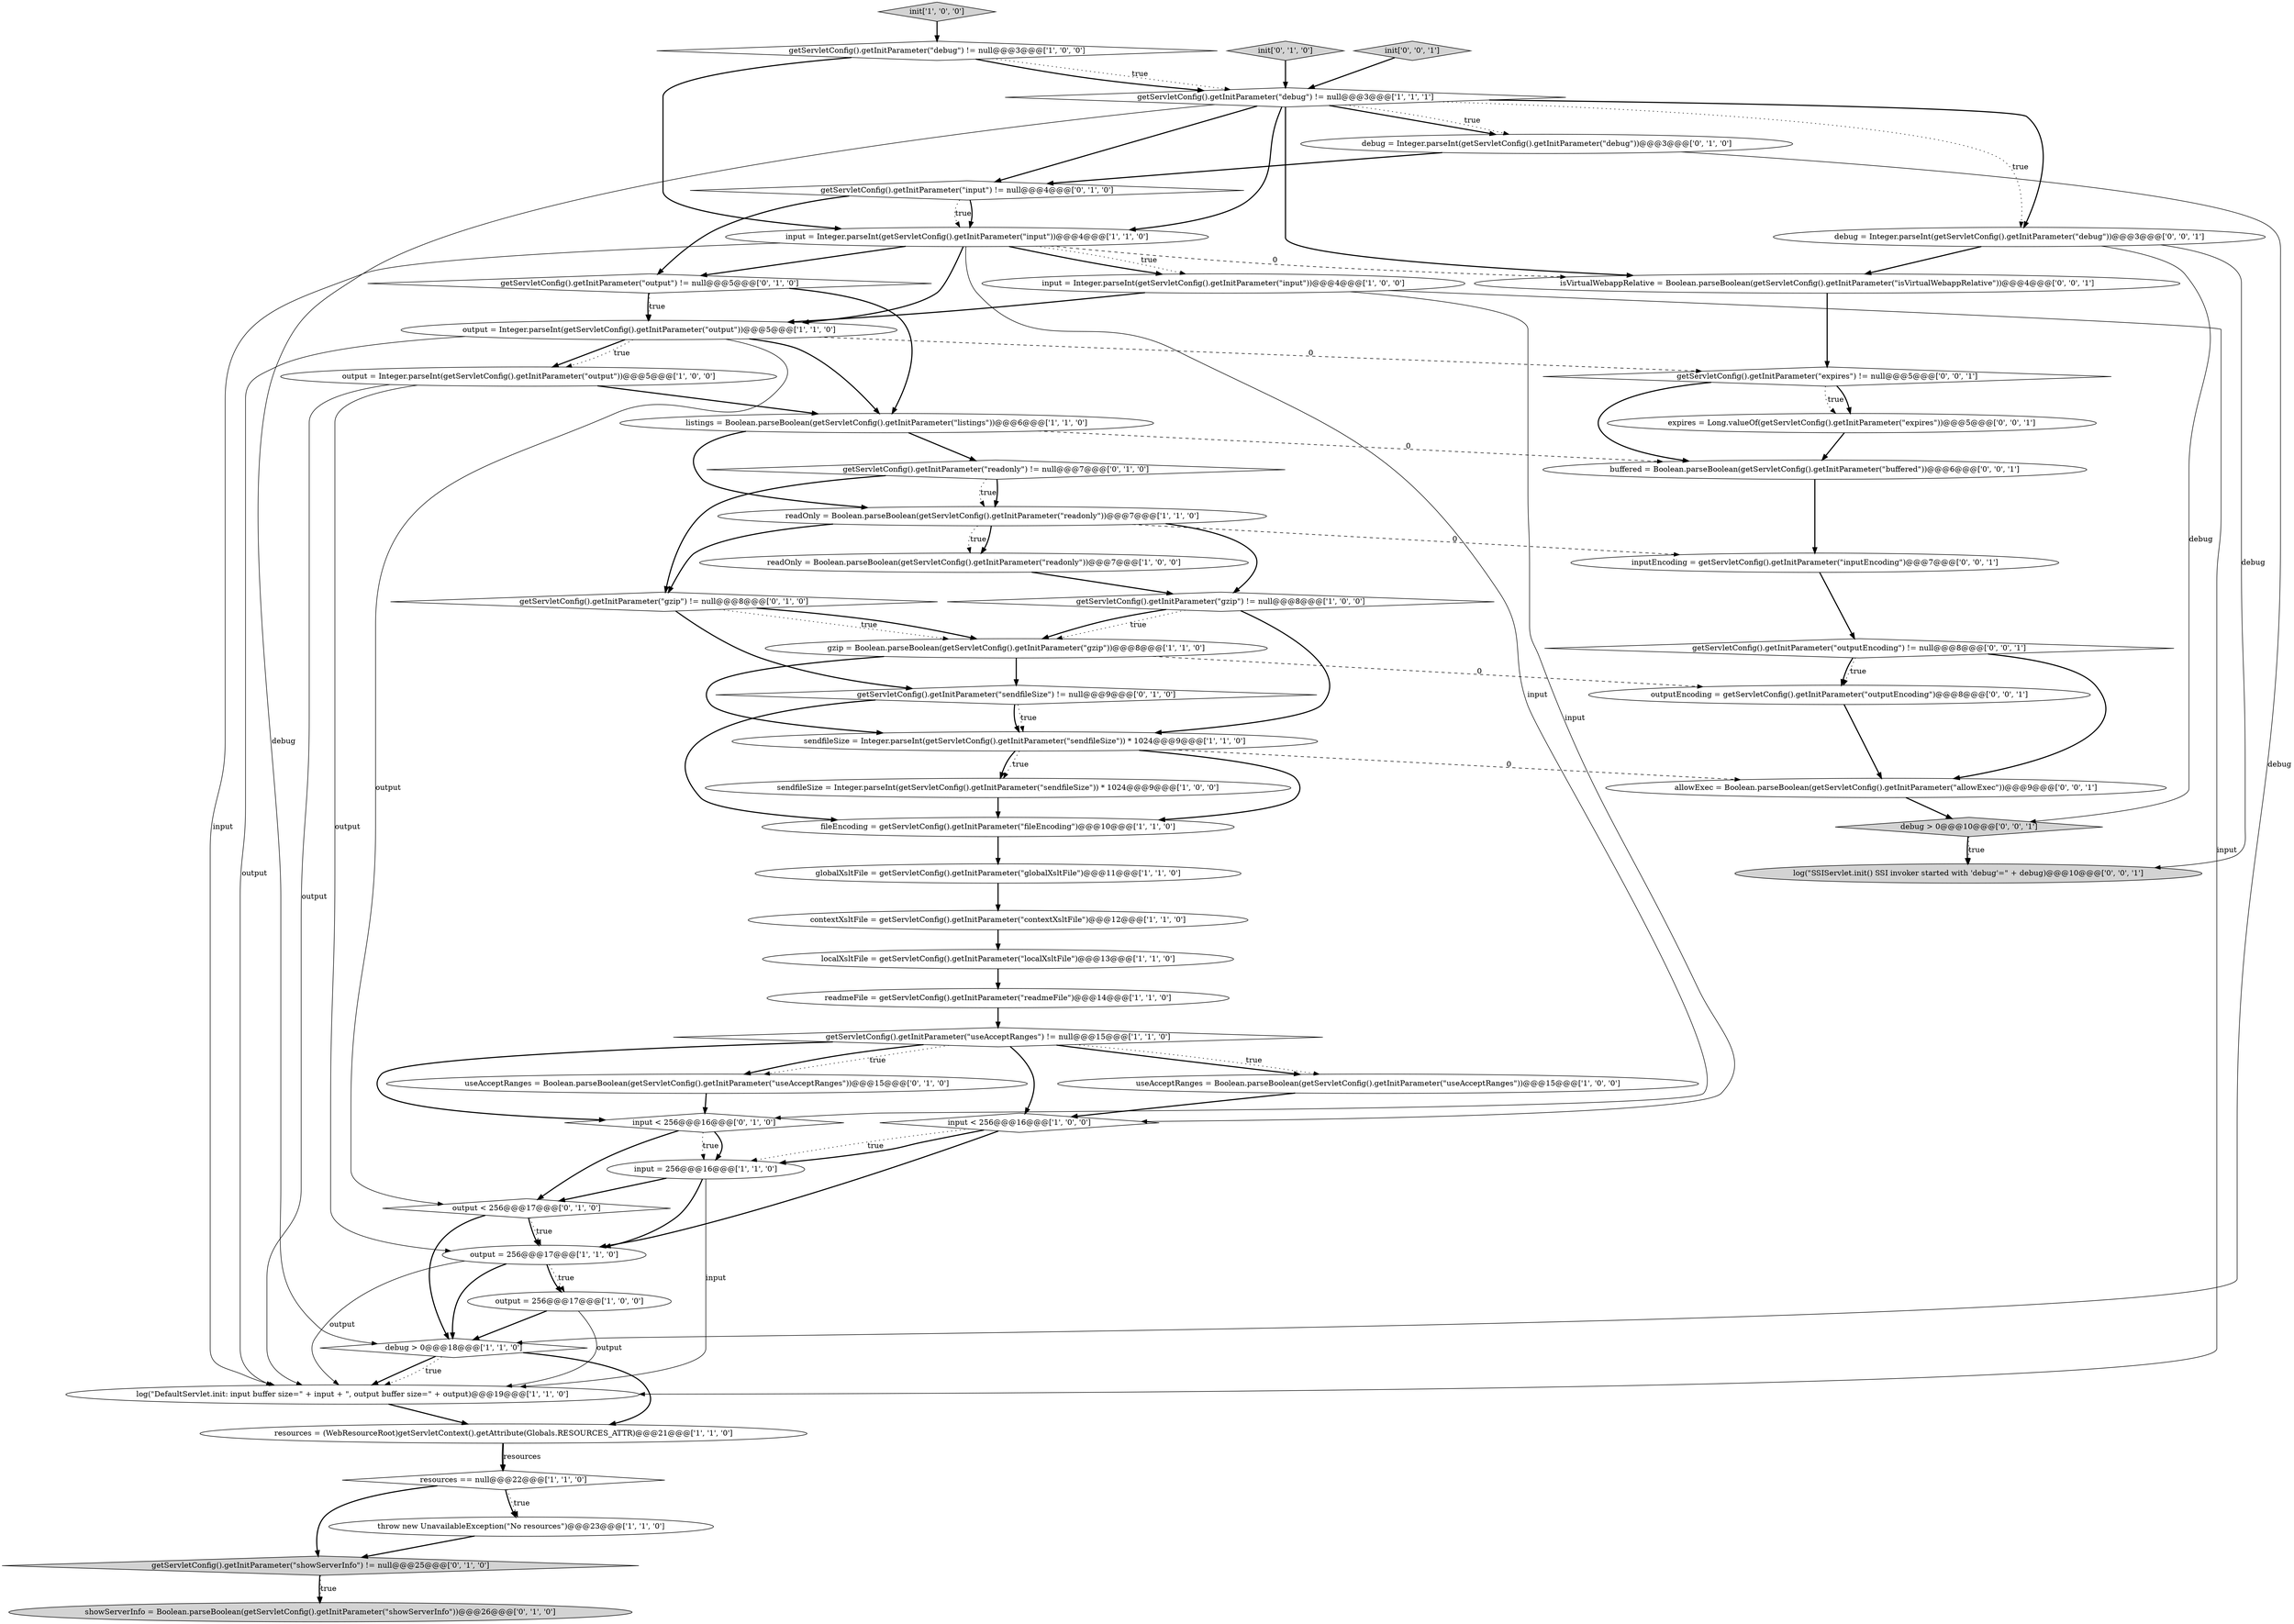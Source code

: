 digraph {
4 [style = filled, label = "output = Integer.parseInt(getServletConfig().getInitParameter(\"output\"))@@@5@@@['1', '0', '0']", fillcolor = white, shape = ellipse image = "AAA0AAABBB1BBB"];
37 [style = filled, label = "getServletConfig().getInitParameter(\"gzip\") != null@@@8@@@['0', '1', '0']", fillcolor = white, shape = diamond image = "AAA0AAABBB2BBB"];
1 [style = filled, label = "readmeFile = getServletConfig().getInitParameter(\"readmeFile\")@@@14@@@['1', '1', '0']", fillcolor = white, shape = ellipse image = "AAA0AAABBB1BBB"];
34 [style = filled, label = "getServletConfig().getInitParameter(\"input\") != null@@@4@@@['0', '1', '0']", fillcolor = white, shape = diamond image = "AAA0AAABBB2BBB"];
23 [style = filled, label = "globalXsltFile = getServletConfig().getInitParameter(\"globalXsltFile\")@@@11@@@['1', '1', '0']", fillcolor = white, shape = ellipse image = "AAA0AAABBB1BBB"];
51 [style = filled, label = "getServletConfig().getInitParameter(\"expires\") != null@@@5@@@['0', '0', '1']", fillcolor = white, shape = diamond image = "AAA0AAABBB3BBB"];
22 [style = filled, label = "resources = (WebResourceRoot)getServletContext().getAttribute(Globals.RESOURCES_ATTR)@@@21@@@['1', '1', '0']", fillcolor = white, shape = ellipse image = "AAA0AAABBB1BBB"];
31 [style = filled, label = "output < 256@@@17@@@['0', '1', '0']", fillcolor = white, shape = diamond image = "AAA0AAABBB2BBB"];
35 [style = filled, label = "input < 256@@@16@@@['0', '1', '0']", fillcolor = white, shape = diamond image = "AAA0AAABBB2BBB"];
6 [style = filled, label = "init['1', '0', '0']", fillcolor = lightgray, shape = diamond image = "AAA0AAABBB1BBB"];
2 [style = filled, label = "input = Integer.parseInt(getServletConfig().getInitParameter(\"input\"))@@@4@@@['1', '0', '0']", fillcolor = white, shape = ellipse image = "AAA0AAABBB1BBB"];
32 [style = filled, label = "getServletConfig().getInitParameter(\"readonly\") != null@@@7@@@['0', '1', '0']", fillcolor = white, shape = diamond image = "AAA0AAABBB2BBB"];
38 [style = filled, label = "init['0', '1', '0']", fillcolor = lightgray, shape = diamond image = "AAA0AAABBB2BBB"];
40 [style = filled, label = "debug = Integer.parseInt(getServletConfig().getInitParameter(\"debug\"))@@@3@@@['0', '1', '0']", fillcolor = white, shape = ellipse image = "AAA0AAABBB2BBB"];
15 [style = filled, label = "input = 256@@@16@@@['1', '1', '0']", fillcolor = white, shape = ellipse image = "AAA0AAABBB1BBB"];
0 [style = filled, label = "getServletConfig().getInitParameter(\"gzip\") != null@@@8@@@['1', '0', '0']", fillcolor = white, shape = diamond image = "AAA0AAABBB1BBB"];
30 [style = filled, label = "getServletConfig().getInitParameter(\"showServerInfo\") != null@@@25@@@['0', '1', '0']", fillcolor = lightgray, shape = diamond image = "AAA1AAABBB2BBB"];
14 [style = filled, label = "resources == null@@@22@@@['1', '1', '0']", fillcolor = white, shape = diamond image = "AAA0AAABBB1BBB"];
12 [style = filled, label = "input < 256@@@16@@@['1', '0', '0']", fillcolor = white, shape = diamond image = "AAA0AAABBB1BBB"];
3 [style = filled, label = "readOnly = Boolean.parseBoolean(getServletConfig().getInitParameter(\"readonly\"))@@@7@@@['1', '0', '0']", fillcolor = white, shape = ellipse image = "AAA0AAABBB1BBB"];
10 [style = filled, label = "sendfileSize = Integer.parseInt(getServletConfig().getInitParameter(\"sendfileSize\")) * 1024@@@9@@@['1', '1', '0']", fillcolor = white, shape = ellipse image = "AAA0AAABBB1BBB"];
36 [style = filled, label = "getServletConfig().getInitParameter(\"output\") != null@@@5@@@['0', '1', '0']", fillcolor = white, shape = diamond image = "AAA0AAABBB2BBB"];
11 [style = filled, label = "throw new UnavailableException(\"No resources\")@@@23@@@['1', '1', '0']", fillcolor = white, shape = ellipse image = "AAA0AAABBB1BBB"];
52 [style = filled, label = "inputEncoding = getServletConfig().getInitParameter(\"inputEncoding\")@@@7@@@['0', '0', '1']", fillcolor = white, shape = ellipse image = "AAA0AAABBB3BBB"];
41 [style = filled, label = "showServerInfo = Boolean.parseBoolean(getServletConfig().getInitParameter(\"showServerInfo\"))@@@26@@@['0', '1', '0']", fillcolor = lightgray, shape = ellipse image = "AAA1AAABBB2BBB"];
50 [style = filled, label = "isVirtualWebappRelative = Boolean.parseBoolean(getServletConfig().getInitParameter(\"isVirtualWebappRelative\"))@@@4@@@['0', '0', '1']", fillcolor = white, shape = ellipse image = "AAA0AAABBB3BBB"];
48 [style = filled, label = "init['0', '0', '1']", fillcolor = lightgray, shape = diamond image = "AAA0AAABBB3BBB"];
53 [style = filled, label = "log(\"SSIServlet.init() SSI invoker started with 'debug'=\" + debug)@@@10@@@['0', '0', '1']", fillcolor = lightgray, shape = ellipse image = "AAA0AAABBB3BBB"];
13 [style = filled, label = "gzip = Boolean.parseBoolean(getServletConfig().getInitParameter(\"gzip\"))@@@8@@@['1', '1', '0']", fillcolor = white, shape = ellipse image = "AAA0AAABBB1BBB"];
21 [style = filled, label = "contextXsltFile = getServletConfig().getInitParameter(\"contextXsltFile\")@@@12@@@['1', '1', '0']", fillcolor = white, shape = ellipse image = "AAA0AAABBB1BBB"];
7 [style = filled, label = "sendfileSize = Integer.parseInt(getServletConfig().getInitParameter(\"sendfileSize\")) * 1024@@@9@@@['1', '0', '0']", fillcolor = white, shape = ellipse image = "AAA0AAABBB1BBB"];
24 [style = filled, label = "getServletConfig().getInitParameter(\"debug\") != null@@@3@@@['1', '1', '1']", fillcolor = white, shape = diamond image = "AAA0AAABBB1BBB"];
5 [style = filled, label = "output = 256@@@17@@@['1', '0', '0']", fillcolor = white, shape = ellipse image = "AAA0AAABBB1BBB"];
16 [style = filled, label = "input = Integer.parseInt(getServletConfig().getInitParameter(\"input\"))@@@4@@@['1', '1', '0']", fillcolor = white, shape = ellipse image = "AAA0AAABBB1BBB"];
17 [style = filled, label = "fileEncoding = getServletConfig().getInitParameter(\"fileEncoding\")@@@10@@@['1', '1', '0']", fillcolor = white, shape = ellipse image = "AAA0AAABBB1BBB"];
25 [style = filled, label = "output = 256@@@17@@@['1', '1', '0']", fillcolor = white, shape = ellipse image = "AAA0AAABBB1BBB"];
20 [style = filled, label = "listings = Boolean.parseBoolean(getServletConfig().getInitParameter(\"listings\"))@@@6@@@['1', '1', '0']", fillcolor = white, shape = ellipse image = "AAA0AAABBB1BBB"];
49 [style = filled, label = "outputEncoding = getServletConfig().getInitParameter(\"outputEncoding\")@@@8@@@['0', '0', '1']", fillcolor = white, shape = ellipse image = "AAA0AAABBB3BBB"];
28 [style = filled, label = "getServletConfig().getInitParameter(\"useAcceptRanges\") != null@@@15@@@['1', '1', '0']", fillcolor = white, shape = diamond image = "AAA0AAABBB1BBB"];
46 [style = filled, label = "buffered = Boolean.parseBoolean(getServletConfig().getInitParameter(\"buffered\"))@@@6@@@['0', '0', '1']", fillcolor = white, shape = ellipse image = "AAA0AAABBB3BBB"];
42 [style = filled, label = "expires = Long.valueOf(getServletConfig().getInitParameter(\"expires\"))@@@5@@@['0', '0', '1']", fillcolor = white, shape = ellipse image = "AAA0AAABBB3BBB"];
18 [style = filled, label = "readOnly = Boolean.parseBoolean(getServletConfig().getInitParameter(\"readonly\"))@@@7@@@['1', '1', '0']", fillcolor = white, shape = ellipse image = "AAA0AAABBB1BBB"];
9 [style = filled, label = "log(\"DefaultServlet.init: input buffer size=\" + input + \", output buffer size=\" + output)@@@19@@@['1', '1', '0']", fillcolor = white, shape = ellipse image = "AAA0AAABBB1BBB"];
43 [style = filled, label = "getServletConfig().getInitParameter(\"outputEncoding\") != null@@@8@@@['0', '0', '1']", fillcolor = white, shape = diamond image = "AAA0AAABBB3BBB"];
27 [style = filled, label = "useAcceptRanges = Boolean.parseBoolean(getServletConfig().getInitParameter(\"useAcceptRanges\"))@@@15@@@['1', '0', '0']", fillcolor = white, shape = ellipse image = "AAA0AAABBB1BBB"];
47 [style = filled, label = "allowExec = Boolean.parseBoolean(getServletConfig().getInitParameter(\"allowExec\"))@@@9@@@['0', '0', '1']", fillcolor = white, shape = ellipse image = "AAA0AAABBB3BBB"];
19 [style = filled, label = "getServletConfig().getInitParameter(\"debug\") != null@@@3@@@['1', '0', '0']", fillcolor = white, shape = diamond image = "AAA0AAABBB1BBB"];
29 [style = filled, label = "debug > 0@@@18@@@['1', '1', '0']", fillcolor = white, shape = diamond image = "AAA0AAABBB1BBB"];
26 [style = filled, label = "localXsltFile = getServletConfig().getInitParameter(\"localXsltFile\")@@@13@@@['1', '1', '0']", fillcolor = white, shape = ellipse image = "AAA0AAABBB1BBB"];
44 [style = filled, label = "debug = Integer.parseInt(getServletConfig().getInitParameter(\"debug\"))@@@3@@@['0', '0', '1']", fillcolor = white, shape = ellipse image = "AAA0AAABBB3BBB"];
39 [style = filled, label = "getServletConfig().getInitParameter(\"sendfileSize\") != null@@@9@@@['0', '1', '0']", fillcolor = white, shape = diamond image = "AAA0AAABBB2BBB"];
45 [style = filled, label = "debug > 0@@@10@@@['0', '0', '1']", fillcolor = lightgray, shape = diamond image = "AAA0AAABBB3BBB"];
8 [style = filled, label = "output = Integer.parseInt(getServletConfig().getInitParameter(\"output\"))@@@5@@@['1', '1', '0']", fillcolor = white, shape = ellipse image = "AAA0AAABBB1BBB"];
33 [style = filled, label = "useAcceptRanges = Boolean.parseBoolean(getServletConfig().getInitParameter(\"useAcceptRanges\"))@@@15@@@['0', '1', '0']", fillcolor = white, shape = ellipse image = "AAA0AAABBB2BBB"];
31->25 [style = dotted, label="true"];
12->25 [style = bold, label=""];
39->17 [style = bold, label=""];
18->3 [style = dotted, label="true"];
15->9 [style = solid, label="input"];
28->33 [style = dotted, label="true"];
16->2 [style = dotted, label="true"];
13->49 [style = dashed, label="0"];
36->20 [style = bold, label=""];
37->13 [style = dotted, label="true"];
32->37 [style = bold, label=""];
0->13 [style = dotted, label="true"];
50->51 [style = bold, label=""];
10->7 [style = dotted, label="true"];
6->19 [style = bold, label=""];
14->11 [style = bold, label=""];
30->41 [style = bold, label=""];
51->42 [style = dotted, label="true"];
21->26 [style = bold, label=""];
22->14 [style = bold, label=""];
40->29 [style = solid, label="debug"];
49->47 [style = bold, label=""];
36->8 [style = bold, label=""];
17->23 [style = bold, label=""];
5->29 [style = bold, label=""];
2->9 [style = solid, label="input"];
52->43 [style = bold, label=""];
31->29 [style = bold, label=""];
51->46 [style = bold, label=""];
13->10 [style = bold, label=""];
15->25 [style = bold, label=""];
47->45 [style = bold, label=""];
8->20 [style = bold, label=""];
43->49 [style = dotted, label="true"];
45->53 [style = dotted, label="true"];
24->50 [style = bold, label=""];
24->44 [style = bold, label=""];
13->39 [style = bold, label=""];
10->17 [style = bold, label=""];
10->47 [style = dashed, label="0"];
19->24 [style = dotted, label="true"];
20->18 [style = bold, label=""];
20->32 [style = bold, label=""];
16->8 [style = bold, label=""];
51->42 [style = bold, label=""];
15->31 [style = bold, label=""];
38->24 [style = bold, label=""];
37->13 [style = bold, label=""];
16->2 [style = bold, label=""];
23->21 [style = bold, label=""];
28->27 [style = bold, label=""];
11->30 [style = bold, label=""];
33->35 [style = bold, label=""];
10->7 [style = bold, label=""];
14->30 [style = bold, label=""];
25->5 [style = bold, label=""];
2->12 [style = solid, label="input"];
28->33 [style = bold, label=""];
8->9 [style = solid, label="output"];
44->50 [style = bold, label=""];
26->1 [style = bold, label=""];
8->31 [style = solid, label="output"];
35->15 [style = bold, label=""];
34->16 [style = dotted, label="true"];
8->51 [style = dashed, label="0"];
48->24 [style = bold, label=""];
22->14 [style = solid, label="resources"];
31->25 [style = bold, label=""];
24->40 [style = bold, label=""];
43->49 [style = bold, label=""];
24->29 [style = solid, label="debug"];
5->9 [style = solid, label="output"];
35->31 [style = bold, label=""];
44->53 [style = solid, label="debug"];
1->28 [style = bold, label=""];
34->36 [style = bold, label=""];
19->24 [style = bold, label=""];
28->27 [style = dotted, label="true"];
24->44 [style = dotted, label="true"];
2->8 [style = bold, label=""];
45->53 [style = bold, label=""];
19->16 [style = bold, label=""];
46->52 [style = bold, label=""];
39->10 [style = bold, label=""];
24->16 [style = bold, label=""];
4->25 [style = solid, label="output"];
4->9 [style = solid, label="output"];
40->34 [style = bold, label=""];
32->18 [style = dotted, label="true"];
7->17 [style = bold, label=""];
16->9 [style = solid, label="input"];
25->5 [style = dotted, label="true"];
18->3 [style = bold, label=""];
29->9 [style = bold, label=""];
9->22 [style = bold, label=""];
36->8 [style = dotted, label="true"];
25->29 [style = bold, label=""];
28->35 [style = bold, label=""];
24->34 [style = bold, label=""];
28->12 [style = bold, label=""];
27->12 [style = bold, label=""];
8->4 [style = bold, label=""];
35->15 [style = dotted, label="true"];
12->15 [style = bold, label=""];
24->40 [style = dotted, label="true"];
12->15 [style = dotted, label="true"];
25->9 [style = solid, label="output"];
16->36 [style = bold, label=""];
43->47 [style = bold, label=""];
0->13 [style = bold, label=""];
4->20 [style = bold, label=""];
32->18 [style = bold, label=""];
0->10 [style = bold, label=""];
16->35 [style = solid, label="input"];
18->52 [style = dashed, label="0"];
37->39 [style = bold, label=""];
3->0 [style = bold, label=""];
34->16 [style = bold, label=""];
16->50 [style = dashed, label="0"];
30->41 [style = dotted, label="true"];
42->46 [style = bold, label=""];
29->9 [style = dotted, label="true"];
20->46 [style = dashed, label="0"];
18->37 [style = bold, label=""];
29->22 [style = bold, label=""];
14->11 [style = dotted, label="true"];
39->10 [style = dotted, label="true"];
8->4 [style = dotted, label="true"];
44->45 [style = solid, label="debug"];
18->0 [style = bold, label=""];
}
